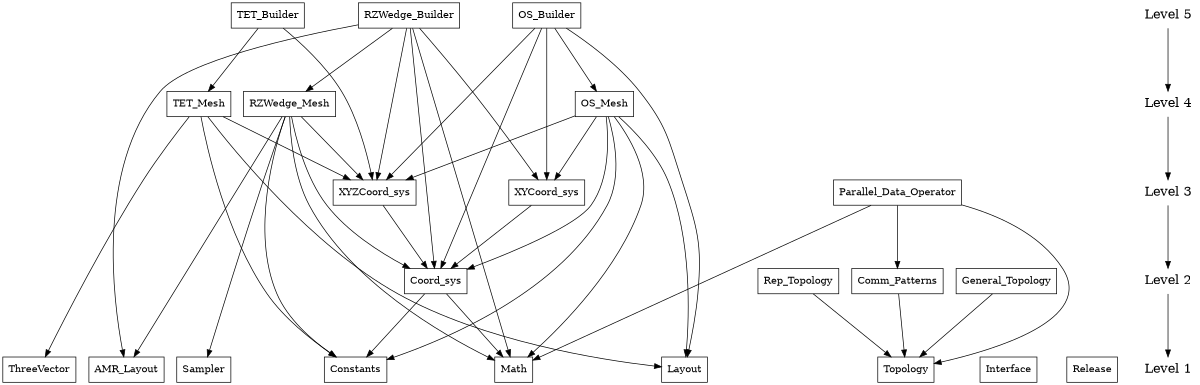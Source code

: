 digraph mc_package_level {
    /* graph attributes */
    center=1;
    size="8,14";
    ranksep=1.25;

    /* nodes */
    node0 [shape=box, label="AMR_Layout"];
    node1 [shape=box, label="Constants"];
    node2 [shape=box, label="TET_Mesh"];
    node3 [shape=box, label="Coord_sys"];
    node4 [shape=box, label="XYCoord_sys"];
    node5 [shape=box, label="Interface"];
    node6 [shape=box, label="RZWedge_Builder"];
    node7 [shape=box, label="XYZCoord_sys"];
    node8 [shape=box, label="Release"];
    node9 [shape=box, label="TET_Builder"];
    node10 [shape=box, label="OS_Mesh"];
    node11 [shape=box, label="Comm_Patterns"];
    node12 [shape=box, label="General_Topology"];
    node13 [shape=box, label="Topology"];
    node14 [shape=box, label="Parallel_Data_Operator"];
    node15 [shape=box, label="Rep_Topology"];
    node16 [shape=box, label="ThreeVector"];
    node17 [shape=box, label="OS_Builder"];
    node18 [shape=box, label="Layout"];
    node19 [shape=box, label="Sampler"];
    node20 [shape=box, label="Math"];
    node21 [shape=box, label="RZWedge_Mesh"];

    /* level dependencies */
    node0 -> {};
    node1 -> {};
    node2 -> { node1  node16  node7  node18 };
    node3 -> { node1  node20 };
    node4 -> { node3 };
    node5 -> {};
    node6 -> { node4  node7  node20  node3  node0  node21 };
    node7 -> { node3 };
    node8 -> {};
    node9 -> { node2  node7 };
    node10 -> { node4  node7  node1  node20  node3  node18 };
    node11 -> { node13 };
    node12 -> { node13 };
    node13 -> {};
    node14 -> { node20  node13  node11 };
    node15 -> { node13 };
    node16 -> {};
    node17 -> { node4  node7  node3  node18  node10 };
    node18 -> {};
    node19 -> {};
    node20 -> {};
    node21 -> { node7  node1  node3  node0  node20  node1  node19 };

    /* Levels */
    l5 [shape=plaintext, label="Level 5", fontsize=18];
    l4 [shape=plaintext, label="Level 4", fontsize=18];
    l3 [shape=plaintext, label="Level 3", fontsize=18];
    l2 [shape=plaintext, label="Level 2", fontsize=18];
    l1 [shape=plaintext, label="Level 1", fontsize=18];

    l5 -> l4 -> l3 -> l2 -> l1

    {rank=same; l1 node0 node1 node5 node8 node13 node16 node18 node19 node20};
    {rank=same; l2 node3 node11 node12 node15};
    {rank=same; l3 node4 node7 node14};
    {rank=same; l4 node2 node10 node21};
    {rank=same; l5 node6 node9 node17};

}